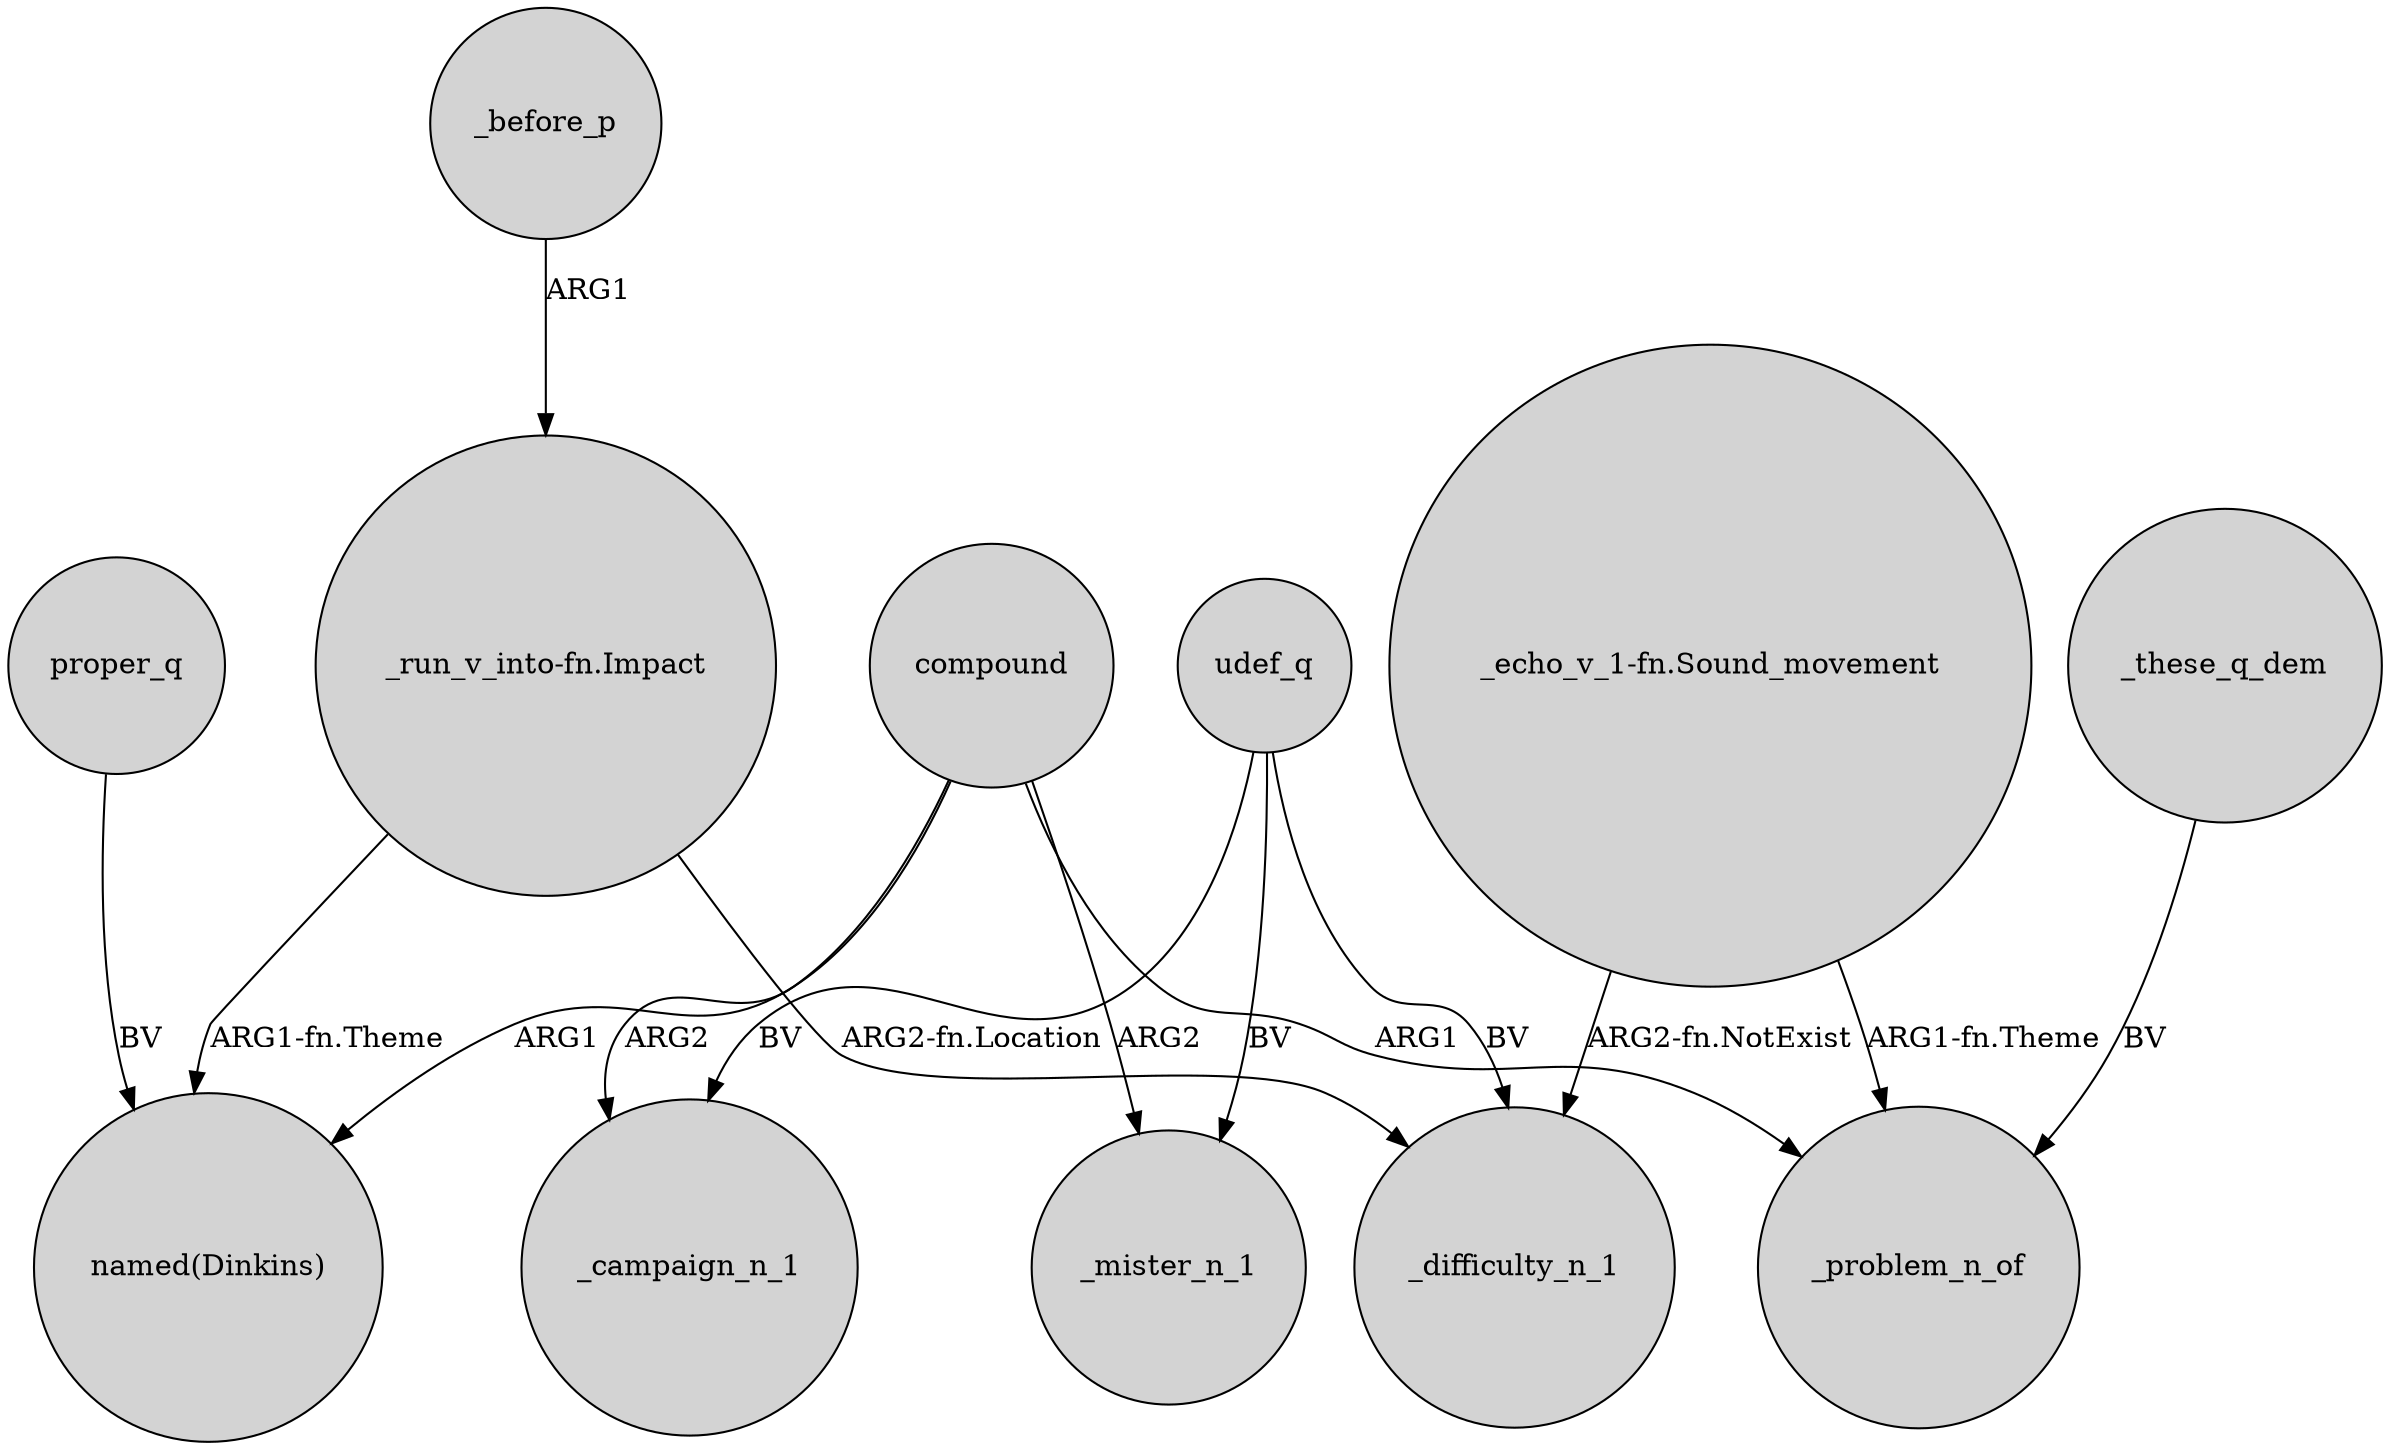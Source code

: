 digraph {
	node [shape=circle style=filled]
	"_run_v_into-fn.Impact" -> "named(Dinkins)" [label="ARG1-fn.Theme"]
	udef_q -> _mister_n_1 [label=BV]
	"_echo_v_1-fn.Sound_movement" -> _problem_n_of [label="ARG1-fn.Theme"]
	udef_q -> _campaign_n_1 [label=BV]
	compound -> _problem_n_of [label=ARG1]
	"_run_v_into-fn.Impact" -> _difficulty_n_1 [label="ARG2-fn.Location"]
	compound -> _mister_n_1 [label=ARG2]
	"_echo_v_1-fn.Sound_movement" -> _difficulty_n_1 [label="ARG2-fn.NotExist"]
	_before_p -> "_run_v_into-fn.Impact" [label=ARG1]
	_these_q_dem -> _problem_n_of [label=BV]
	compound -> _campaign_n_1 [label=ARG2]
	proper_q -> "named(Dinkins)" [label=BV]
	compound -> "named(Dinkins)" [label=ARG1]
	udef_q -> _difficulty_n_1 [label=BV]
}
